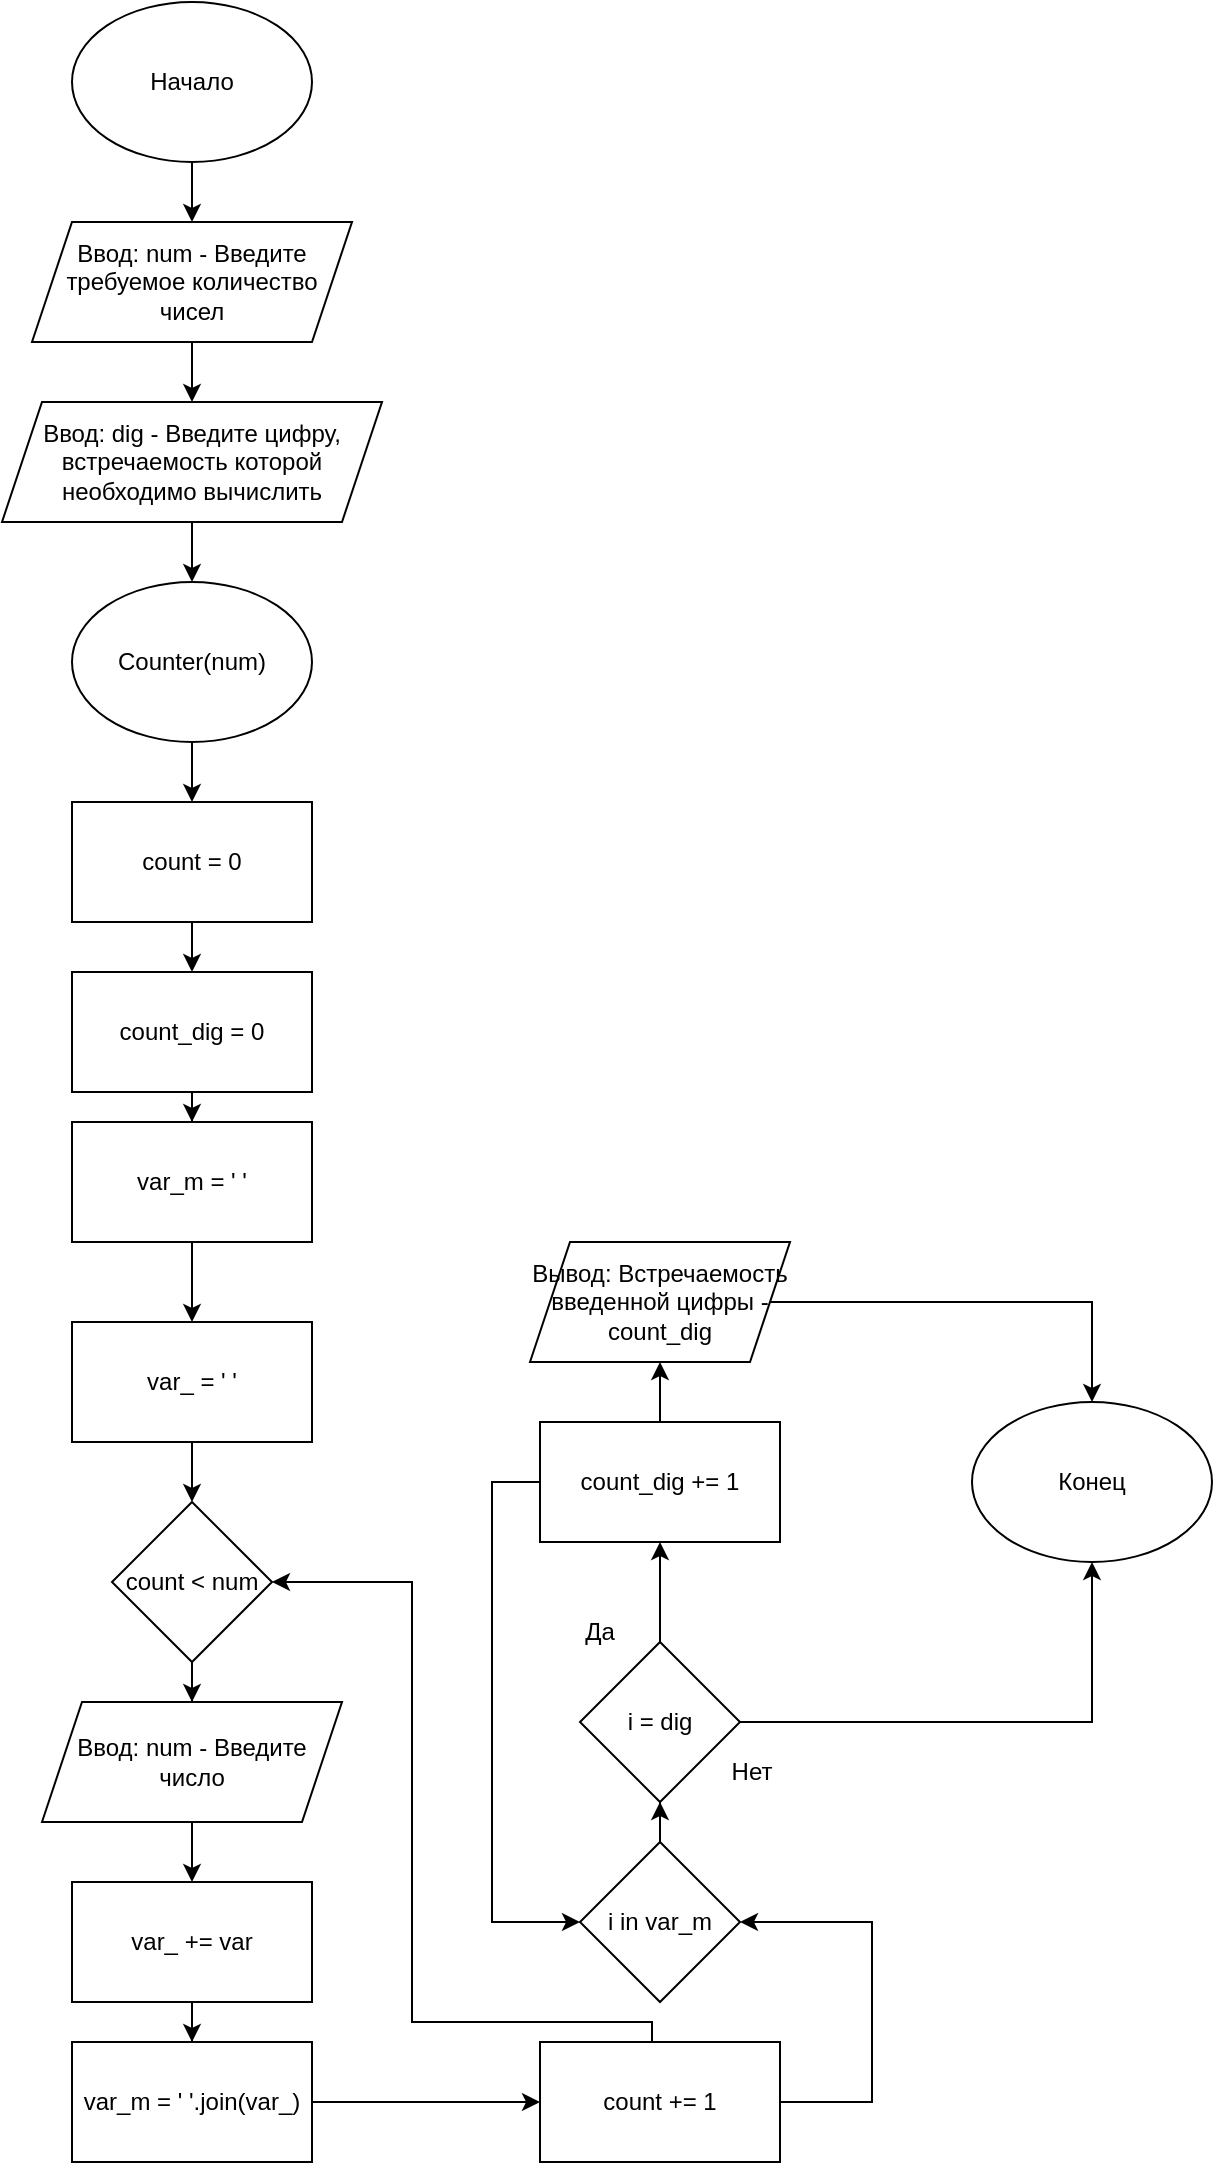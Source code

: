 <mxfile version="16.0.0" type="github">
  <diagram id="Fs17Q2ljFR-t4HpxPT-C" name="Page-1">
    <mxGraphModel dx="1564" dy="756" grid="1" gridSize="10" guides="1" tooltips="1" connect="1" arrows="1" fold="1" page="1" pageScale="1" pageWidth="827" pageHeight="1169" math="0" shadow="0">
      <root>
        <mxCell id="0" />
        <mxCell id="1" parent="0" />
        <mxCell id="WV96KY-xLOoOF4xpHwJz-14" style="edgeStyle=orthogonalEdgeStyle;rounded=0;orthogonalLoop=1;jettySize=auto;html=1;entryX=0.5;entryY=0;entryDx=0;entryDy=0;" edge="1" parent="1" source="WV96KY-xLOoOF4xpHwJz-1" target="WV96KY-xLOoOF4xpHwJz-2">
          <mxGeometry relative="1" as="geometry" />
        </mxCell>
        <mxCell id="WV96KY-xLOoOF4xpHwJz-1" value="Начало" style="ellipse;whiteSpace=wrap;html=1;" vertex="1" parent="1">
          <mxGeometry x="120" y="40" width="120" height="80" as="geometry" />
        </mxCell>
        <mxCell id="WV96KY-xLOoOF4xpHwJz-15" style="edgeStyle=orthogonalEdgeStyle;rounded=0;orthogonalLoop=1;jettySize=auto;html=1;entryX=0.5;entryY=0;entryDx=0;entryDy=0;" edge="1" parent="1" source="WV96KY-xLOoOF4xpHwJz-2" target="WV96KY-xLOoOF4xpHwJz-3">
          <mxGeometry relative="1" as="geometry" />
        </mxCell>
        <mxCell id="WV96KY-xLOoOF4xpHwJz-2" value="Ввод: num - Введите требуемое количество чисел" style="shape=parallelogram;perimeter=parallelogramPerimeter;whiteSpace=wrap;html=1;fixedSize=1;" vertex="1" parent="1">
          <mxGeometry x="100" y="150" width="160" height="60" as="geometry" />
        </mxCell>
        <mxCell id="WV96KY-xLOoOF4xpHwJz-16" style="edgeStyle=orthogonalEdgeStyle;rounded=0;orthogonalLoop=1;jettySize=auto;html=1;entryX=0.5;entryY=0;entryDx=0;entryDy=0;" edge="1" parent="1" source="WV96KY-xLOoOF4xpHwJz-3" target="WV96KY-xLOoOF4xpHwJz-4">
          <mxGeometry relative="1" as="geometry" />
        </mxCell>
        <mxCell id="WV96KY-xLOoOF4xpHwJz-3" value="Ввод: dig - Введите цифру, встречаемость которой необходимо вычислить" style="shape=parallelogram;perimeter=parallelogramPerimeter;whiteSpace=wrap;html=1;fixedSize=1;" vertex="1" parent="1">
          <mxGeometry x="85" y="240" width="190" height="60" as="geometry" />
        </mxCell>
        <mxCell id="WV96KY-xLOoOF4xpHwJz-17" style="edgeStyle=orthogonalEdgeStyle;rounded=0;orthogonalLoop=1;jettySize=auto;html=1;entryX=0.5;entryY=0;entryDx=0;entryDy=0;" edge="1" parent="1" source="WV96KY-xLOoOF4xpHwJz-4" target="WV96KY-xLOoOF4xpHwJz-5">
          <mxGeometry relative="1" as="geometry" />
        </mxCell>
        <mxCell id="WV96KY-xLOoOF4xpHwJz-4" value="Counter(num)" style="ellipse;whiteSpace=wrap;html=1;" vertex="1" parent="1">
          <mxGeometry x="120" y="330" width="120" height="80" as="geometry" />
        </mxCell>
        <mxCell id="WV96KY-xLOoOF4xpHwJz-18" style="edgeStyle=orthogonalEdgeStyle;rounded=0;orthogonalLoop=1;jettySize=auto;html=1;entryX=0.5;entryY=0;entryDx=0;entryDy=0;" edge="1" parent="1" source="WV96KY-xLOoOF4xpHwJz-5" target="WV96KY-xLOoOF4xpHwJz-6">
          <mxGeometry relative="1" as="geometry" />
        </mxCell>
        <mxCell id="WV96KY-xLOoOF4xpHwJz-5" value="count = 0" style="rounded=0;whiteSpace=wrap;html=1;" vertex="1" parent="1">
          <mxGeometry x="120" y="440" width="120" height="60" as="geometry" />
        </mxCell>
        <mxCell id="WV96KY-xLOoOF4xpHwJz-19" style="edgeStyle=orthogonalEdgeStyle;rounded=0;orthogonalLoop=1;jettySize=auto;html=1;entryX=0.5;entryY=0;entryDx=0;entryDy=0;" edge="1" parent="1" source="WV96KY-xLOoOF4xpHwJz-6" target="WV96KY-xLOoOF4xpHwJz-7">
          <mxGeometry relative="1" as="geometry" />
        </mxCell>
        <mxCell id="WV96KY-xLOoOF4xpHwJz-6" value="count_dig = 0" style="rounded=0;whiteSpace=wrap;html=1;" vertex="1" parent="1">
          <mxGeometry x="120" y="525" width="120" height="60" as="geometry" />
        </mxCell>
        <mxCell id="WV96KY-xLOoOF4xpHwJz-20" style="edgeStyle=orthogonalEdgeStyle;rounded=0;orthogonalLoop=1;jettySize=auto;html=1;entryX=0.5;entryY=0;entryDx=0;entryDy=0;" edge="1" parent="1" source="WV96KY-xLOoOF4xpHwJz-7" target="WV96KY-xLOoOF4xpHwJz-8">
          <mxGeometry relative="1" as="geometry" />
        </mxCell>
        <mxCell id="WV96KY-xLOoOF4xpHwJz-7" value="var_m = &#39; &#39;" style="rounded=0;whiteSpace=wrap;html=1;" vertex="1" parent="1">
          <mxGeometry x="120" y="600" width="120" height="60" as="geometry" />
        </mxCell>
        <mxCell id="WV96KY-xLOoOF4xpHwJz-21" style="edgeStyle=orthogonalEdgeStyle;rounded=0;orthogonalLoop=1;jettySize=auto;html=1;entryX=0.5;entryY=0;entryDx=0;entryDy=0;" edge="1" parent="1" source="WV96KY-xLOoOF4xpHwJz-8" target="WV96KY-xLOoOF4xpHwJz-9">
          <mxGeometry relative="1" as="geometry" />
        </mxCell>
        <mxCell id="WV96KY-xLOoOF4xpHwJz-8" value="var_ = &#39; &#39;" style="rounded=0;whiteSpace=wrap;html=1;" vertex="1" parent="1">
          <mxGeometry x="120" y="700" width="120" height="60" as="geometry" />
        </mxCell>
        <mxCell id="WV96KY-xLOoOF4xpHwJz-22" style="edgeStyle=orthogonalEdgeStyle;rounded=0;orthogonalLoop=1;jettySize=auto;html=1;entryX=0.5;entryY=0;entryDx=0;entryDy=0;" edge="1" parent="1" source="WV96KY-xLOoOF4xpHwJz-9" target="WV96KY-xLOoOF4xpHwJz-10">
          <mxGeometry relative="1" as="geometry" />
        </mxCell>
        <mxCell id="WV96KY-xLOoOF4xpHwJz-9" value="count &amp;lt; num" style="rhombus;whiteSpace=wrap;html=1;" vertex="1" parent="1">
          <mxGeometry x="140" y="790" width="80" height="80" as="geometry" />
        </mxCell>
        <mxCell id="WV96KY-xLOoOF4xpHwJz-23" style="edgeStyle=orthogonalEdgeStyle;rounded=0;orthogonalLoop=1;jettySize=auto;html=1;entryX=0.5;entryY=0;entryDx=0;entryDy=0;" edge="1" parent="1" source="WV96KY-xLOoOF4xpHwJz-10" target="WV96KY-xLOoOF4xpHwJz-11">
          <mxGeometry relative="1" as="geometry" />
        </mxCell>
        <mxCell id="WV96KY-xLOoOF4xpHwJz-10" value="Ввод: num - Введите число" style="shape=parallelogram;perimeter=parallelogramPerimeter;whiteSpace=wrap;html=1;fixedSize=1;" vertex="1" parent="1">
          <mxGeometry x="105" y="890" width="150" height="60" as="geometry" />
        </mxCell>
        <mxCell id="WV96KY-xLOoOF4xpHwJz-24" style="edgeStyle=orthogonalEdgeStyle;rounded=0;orthogonalLoop=1;jettySize=auto;html=1;entryX=0.5;entryY=0;entryDx=0;entryDy=0;" edge="1" parent="1" source="WV96KY-xLOoOF4xpHwJz-11" target="WV96KY-xLOoOF4xpHwJz-12">
          <mxGeometry relative="1" as="geometry" />
        </mxCell>
        <mxCell id="WV96KY-xLOoOF4xpHwJz-11" value="var_ += var" style="rounded=0;whiteSpace=wrap;html=1;" vertex="1" parent="1">
          <mxGeometry x="120" y="980" width="120" height="60" as="geometry" />
        </mxCell>
        <mxCell id="WV96KY-xLOoOF4xpHwJz-25" style="edgeStyle=orthogonalEdgeStyle;rounded=0;orthogonalLoop=1;jettySize=auto;html=1;entryX=0;entryY=0.5;entryDx=0;entryDy=0;" edge="1" parent="1" source="WV96KY-xLOoOF4xpHwJz-12" target="WV96KY-xLOoOF4xpHwJz-13">
          <mxGeometry relative="1" as="geometry" />
        </mxCell>
        <mxCell id="WV96KY-xLOoOF4xpHwJz-12" value="var_m = &#39; &#39;.join(var_)" style="rounded=0;whiteSpace=wrap;html=1;" vertex="1" parent="1">
          <mxGeometry x="120" y="1060" width="120" height="60" as="geometry" />
        </mxCell>
        <mxCell id="WV96KY-xLOoOF4xpHwJz-26" style="edgeStyle=orthogonalEdgeStyle;rounded=0;orthogonalLoop=1;jettySize=auto;html=1;entryX=1;entryY=0.5;entryDx=0;entryDy=0;" edge="1" parent="1" source="WV96KY-xLOoOF4xpHwJz-13" target="WV96KY-xLOoOF4xpHwJz-9">
          <mxGeometry relative="1" as="geometry">
            <Array as="points">
              <mxPoint x="410" y="1050" />
              <mxPoint x="290" y="1050" />
              <mxPoint x="290" y="830" />
            </Array>
          </mxGeometry>
        </mxCell>
        <mxCell id="WV96KY-xLOoOF4xpHwJz-29" style="edgeStyle=orthogonalEdgeStyle;rounded=0;orthogonalLoop=1;jettySize=auto;html=1;entryX=1;entryY=0.5;entryDx=0;entryDy=0;" edge="1" parent="1" source="WV96KY-xLOoOF4xpHwJz-13" target="WV96KY-xLOoOF4xpHwJz-27">
          <mxGeometry relative="1" as="geometry">
            <Array as="points">
              <mxPoint x="520" y="1090" />
              <mxPoint x="520" y="1000" />
            </Array>
          </mxGeometry>
        </mxCell>
        <mxCell id="WV96KY-xLOoOF4xpHwJz-13" value="count += 1" style="rounded=0;whiteSpace=wrap;html=1;" vertex="1" parent="1">
          <mxGeometry x="354" y="1060" width="120" height="60" as="geometry" />
        </mxCell>
        <mxCell id="WV96KY-xLOoOF4xpHwJz-30" style="edgeStyle=orthogonalEdgeStyle;rounded=0;orthogonalLoop=1;jettySize=auto;html=1;entryX=0.5;entryY=1;entryDx=0;entryDy=0;" edge="1" parent="1" source="WV96KY-xLOoOF4xpHwJz-27" target="WV96KY-xLOoOF4xpHwJz-28">
          <mxGeometry relative="1" as="geometry" />
        </mxCell>
        <mxCell id="WV96KY-xLOoOF4xpHwJz-27" value="i in var_m" style="rhombus;whiteSpace=wrap;html=1;" vertex="1" parent="1">
          <mxGeometry x="374" y="960" width="80" height="80" as="geometry" />
        </mxCell>
        <mxCell id="WV96KY-xLOoOF4xpHwJz-34" style="edgeStyle=orthogonalEdgeStyle;rounded=0;orthogonalLoop=1;jettySize=auto;html=1;entryX=0.5;entryY=1;entryDx=0;entryDy=0;" edge="1" parent="1" source="WV96KY-xLOoOF4xpHwJz-28" target="WV96KY-xLOoOF4xpHwJz-31">
          <mxGeometry relative="1" as="geometry" />
        </mxCell>
        <mxCell id="WV96KY-xLOoOF4xpHwJz-38" style="edgeStyle=orthogonalEdgeStyle;rounded=0;orthogonalLoop=1;jettySize=auto;html=1;entryX=0.5;entryY=1;entryDx=0;entryDy=0;" edge="1" parent="1" source="WV96KY-xLOoOF4xpHwJz-28" target="WV96KY-xLOoOF4xpHwJz-37">
          <mxGeometry relative="1" as="geometry" />
        </mxCell>
        <mxCell id="WV96KY-xLOoOF4xpHwJz-28" value="i = dig" style="rhombus;whiteSpace=wrap;html=1;" vertex="1" parent="1">
          <mxGeometry x="374" y="860" width="80" height="80" as="geometry" />
        </mxCell>
        <mxCell id="WV96KY-xLOoOF4xpHwJz-36" style="edgeStyle=orthogonalEdgeStyle;rounded=0;orthogonalLoop=1;jettySize=auto;html=1;entryX=0.5;entryY=1;entryDx=0;entryDy=0;" edge="1" parent="1" source="WV96KY-xLOoOF4xpHwJz-31" target="WV96KY-xLOoOF4xpHwJz-35">
          <mxGeometry relative="1" as="geometry" />
        </mxCell>
        <mxCell id="WV96KY-xLOoOF4xpHwJz-41" style="edgeStyle=orthogonalEdgeStyle;rounded=0;orthogonalLoop=1;jettySize=auto;html=1;entryX=0;entryY=0.5;entryDx=0;entryDy=0;" edge="1" parent="1" source="WV96KY-xLOoOF4xpHwJz-31" target="WV96KY-xLOoOF4xpHwJz-27">
          <mxGeometry relative="1" as="geometry">
            <Array as="points">
              <mxPoint x="330" y="780" />
              <mxPoint x="330" y="1000" />
            </Array>
          </mxGeometry>
        </mxCell>
        <mxCell id="WV96KY-xLOoOF4xpHwJz-31" value="count_dig += 1" style="rounded=0;whiteSpace=wrap;html=1;" vertex="1" parent="1">
          <mxGeometry x="354" y="750" width="120" height="60" as="geometry" />
        </mxCell>
        <mxCell id="WV96KY-xLOoOF4xpHwJz-32" value="Да" style="text;html=1;strokeColor=none;fillColor=none;align=center;verticalAlign=middle;whiteSpace=wrap;rounded=0;" vertex="1" parent="1">
          <mxGeometry x="354" y="840" width="60" height="30" as="geometry" />
        </mxCell>
        <mxCell id="WV96KY-xLOoOF4xpHwJz-33" value="Нет" style="text;html=1;strokeColor=none;fillColor=none;align=center;verticalAlign=middle;whiteSpace=wrap;rounded=0;" vertex="1" parent="1">
          <mxGeometry x="430" y="910" width="60" height="30" as="geometry" />
        </mxCell>
        <mxCell id="WV96KY-xLOoOF4xpHwJz-39" style="edgeStyle=orthogonalEdgeStyle;rounded=0;orthogonalLoop=1;jettySize=auto;html=1;entryX=0.5;entryY=0;entryDx=0;entryDy=0;" edge="1" parent="1" source="WV96KY-xLOoOF4xpHwJz-35" target="WV96KY-xLOoOF4xpHwJz-37">
          <mxGeometry relative="1" as="geometry" />
        </mxCell>
        <mxCell id="WV96KY-xLOoOF4xpHwJz-35" value="Вывод: Встречаемость введенной цифры - count_dig" style="shape=parallelogram;perimeter=parallelogramPerimeter;whiteSpace=wrap;html=1;fixedSize=1;" vertex="1" parent="1">
          <mxGeometry x="349" y="660" width="130" height="60" as="geometry" />
        </mxCell>
        <mxCell id="WV96KY-xLOoOF4xpHwJz-37" value="Конец" style="ellipse;whiteSpace=wrap;html=1;" vertex="1" parent="1">
          <mxGeometry x="570" y="740" width="120" height="80" as="geometry" />
        </mxCell>
      </root>
    </mxGraphModel>
  </diagram>
</mxfile>
